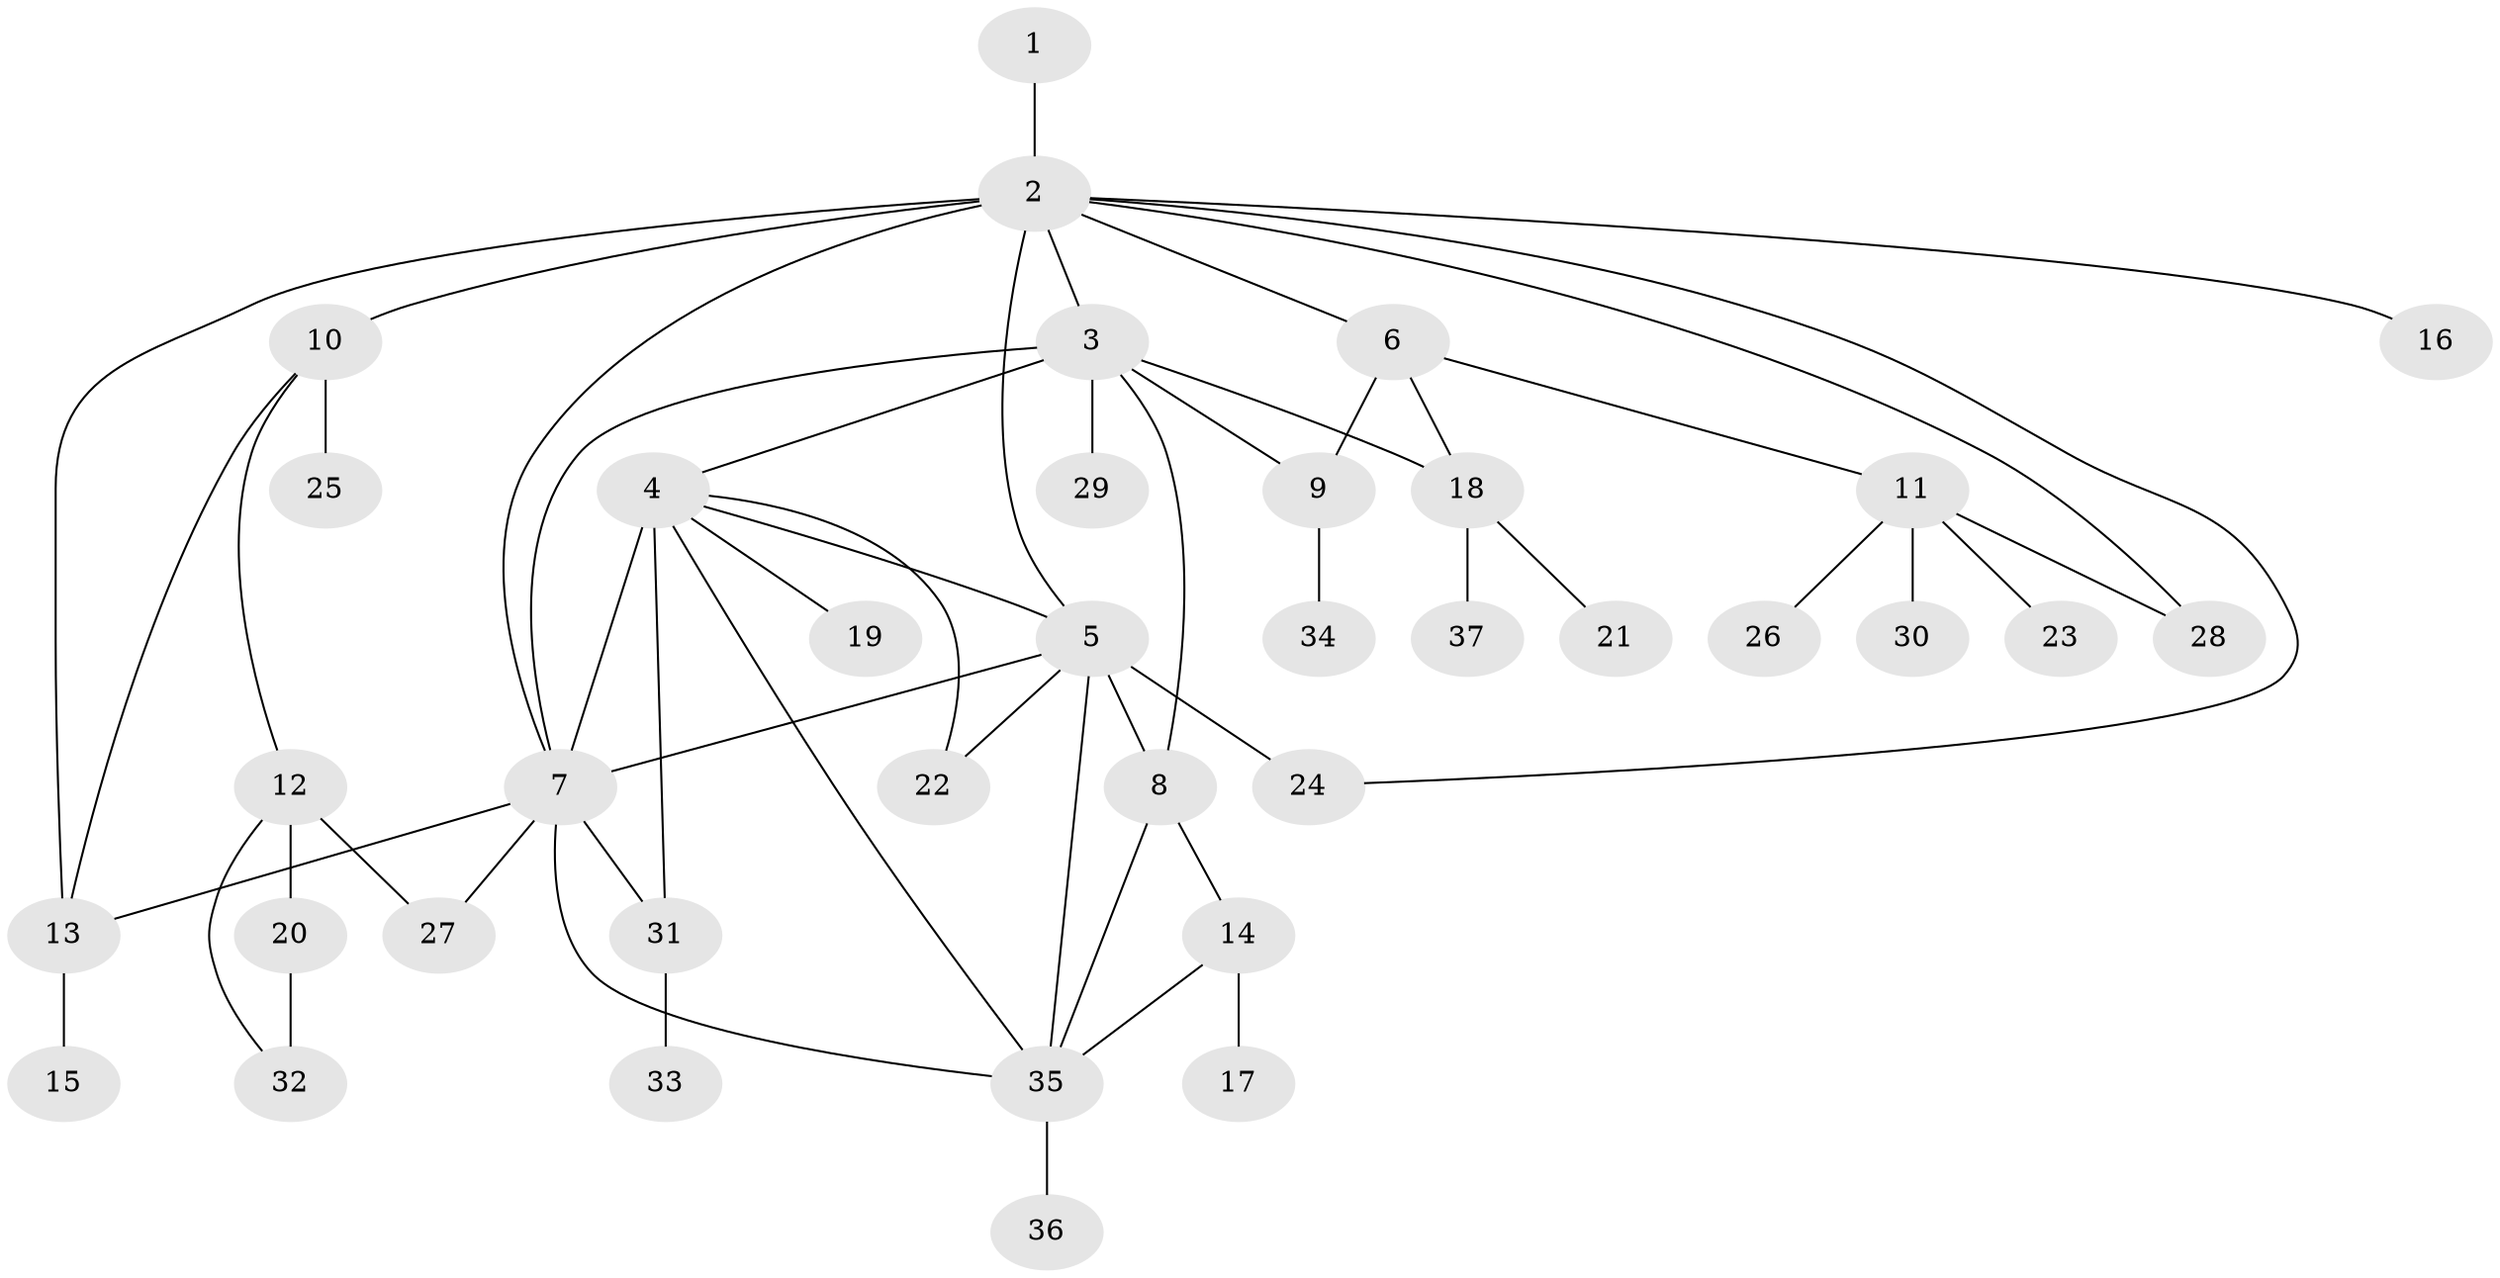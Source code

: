 // original degree distribution, {2: 0.2054794520547945, 14: 0.0136986301369863, 1: 0.5205479452054794, 9: 0.0273972602739726, 13: 0.0136986301369863, 5: 0.0684931506849315, 4: 0.0821917808219178, 6: 0.0410958904109589, 7: 0.0136986301369863, 3: 0.0136986301369863}
// Generated by graph-tools (version 1.1) at 2025/35/03/09/25 02:35:42]
// undirected, 37 vertices, 55 edges
graph export_dot {
graph [start="1"]
  node [color=gray90,style=filled];
  1;
  2;
  3;
  4;
  5;
  6;
  7;
  8;
  9;
  10;
  11;
  12;
  13;
  14;
  15;
  16;
  17;
  18;
  19;
  20;
  21;
  22;
  23;
  24;
  25;
  26;
  27;
  28;
  29;
  30;
  31;
  32;
  33;
  34;
  35;
  36;
  37;
  1 -- 2 [weight=1.0];
  2 -- 3 [weight=1.0];
  2 -- 5 [weight=1.0];
  2 -- 6 [weight=1.0];
  2 -- 7 [weight=1.0];
  2 -- 10 [weight=3.0];
  2 -- 13 [weight=1.0];
  2 -- 16 [weight=1.0];
  2 -- 24 [weight=1.0];
  2 -- 28 [weight=2.0];
  3 -- 4 [weight=1.0];
  3 -- 7 [weight=1.0];
  3 -- 8 [weight=1.0];
  3 -- 9 [weight=1.0];
  3 -- 18 [weight=1.0];
  3 -- 29 [weight=1.0];
  4 -- 5 [weight=1.0];
  4 -- 7 [weight=6.0];
  4 -- 19 [weight=1.0];
  4 -- 22 [weight=1.0];
  4 -- 31 [weight=1.0];
  4 -- 35 [weight=1.0];
  5 -- 7 [weight=1.0];
  5 -- 8 [weight=1.0];
  5 -- 22 [weight=1.0];
  5 -- 24 [weight=2.0];
  5 -- 35 [weight=1.0];
  6 -- 9 [weight=1.0];
  6 -- 11 [weight=1.0];
  6 -- 18 [weight=1.0];
  7 -- 13 [weight=1.0];
  7 -- 27 [weight=1.0];
  7 -- 31 [weight=1.0];
  7 -- 35 [weight=1.0];
  8 -- 14 [weight=1.0];
  8 -- 35 [weight=1.0];
  9 -- 34 [weight=1.0];
  10 -- 12 [weight=1.0];
  10 -- 13 [weight=1.0];
  10 -- 25 [weight=1.0];
  11 -- 23 [weight=1.0];
  11 -- 26 [weight=1.0];
  11 -- 28 [weight=1.0];
  11 -- 30 [weight=1.0];
  12 -- 20 [weight=1.0];
  12 -- 27 [weight=2.0];
  12 -- 32 [weight=1.0];
  13 -- 15 [weight=2.0];
  14 -- 17 [weight=1.0];
  14 -- 35 [weight=1.0];
  18 -- 21 [weight=1.0];
  18 -- 37 [weight=1.0];
  20 -- 32 [weight=2.0];
  31 -- 33 [weight=1.0];
  35 -- 36 [weight=1.0];
}
